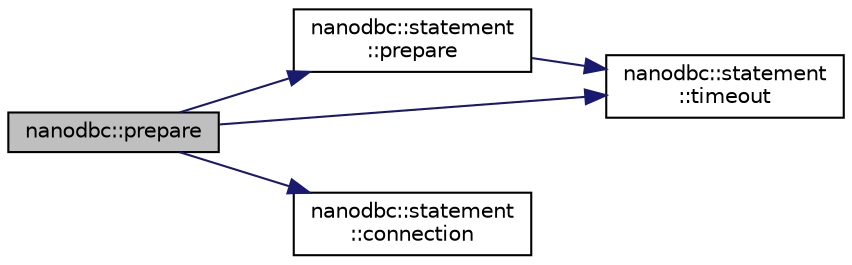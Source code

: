 digraph "nanodbc::prepare"
{
 // LATEX_PDF_SIZE
  edge [fontname="Helvetica",fontsize="10",labelfontname="Helvetica",labelfontsize="10"];
  node [fontname="Helvetica",fontsize="10",shape=record];
  rankdir="LR";
  Node29 [label="nanodbc::prepare",height=0.2,width=0.4,color="black", fillcolor="grey75", style="filled", fontcolor="black",tooltip="Prepares the given statement to execute on it associated connection."];
  Node29 -> Node30 [color="midnightblue",fontsize="10",style="solid",fontname="Helvetica"];
  Node30 [label="nanodbc::statement\l::prepare",height=0.2,width=0.4,color="black", fillcolor="white", style="filled",URL="$classnanodbc_1_1statement.html#a63b56d30a303014ce8f80df5e5b67dca",tooltip="Opens and prepares the given statement to execute on the given connection."];
  Node30 -> Node31 [color="midnightblue",fontsize="10",style="solid",fontname="Helvetica"];
  Node31 [label="nanodbc::statement\l::timeout",height=0.2,width=0.4,color="black", fillcolor="white", style="filled",URL="$classnanodbc_1_1statement.html#adbd1acbbdcc529dc668bfef341593573",tooltip="Sets the number in seconds before query timeout. Default is 0 indicating no timeout."];
  Node29 -> Node32 [color="midnightblue",fontsize="10",style="solid",fontname="Helvetica"];
  Node32 [label="nanodbc::statement\l::connection",height=0.2,width=0.4,color="black", fillcolor="white", style="filled",URL="$classnanodbc_1_1statement.html#a4eb59e468b303a9d6acbe3ba1c408495",tooltip="Returns the associated connection object if any."];
  Node29 -> Node31 [color="midnightblue",fontsize="10",style="solid",fontname="Helvetica"];
}
